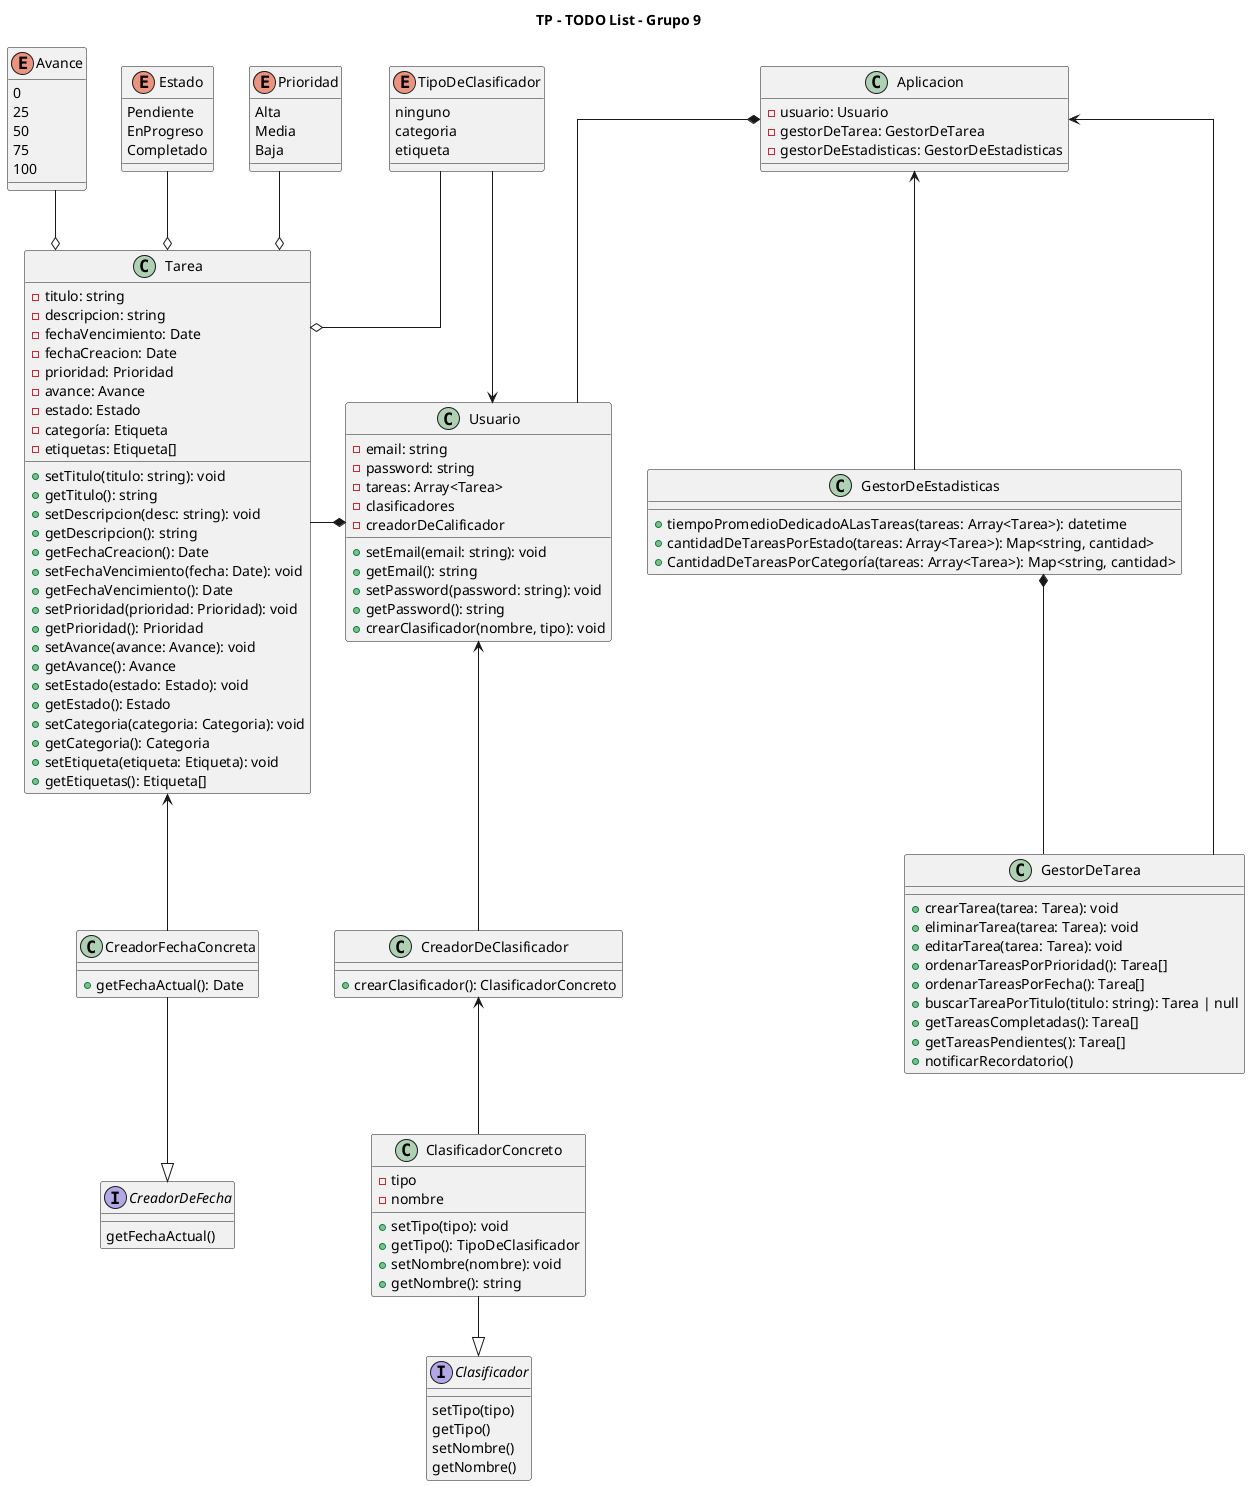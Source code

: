 @startuml ToDoList

title TP - TODO List - Grupo 9
skinparam lineType ortho

class Aplicacion{
    - usuario: Usuario
    - gestorDeTarea: GestorDeTarea
    - gestorDeEstadisticas: GestorDeEstadisticas
}

class GestorDeEstadisticas{
    + tiempoPromedioDedicadoALasTareas(tareas: Array<Tarea>): datetime
    + cantidadDeTareasPorEstado(tareas: Array<Tarea>): Map<string, cantidad>
    + CantidadDeTareasPorCategoría(tareas: Array<Tarea>): Map<string, cantidad>
}

class Usuario{
    - email: string
    - password: string
    - tareas: Array<Tarea>
    - clasificadores
    - creadorDeCalificador

    + setEmail(email: string): void
    + getEmail(): string
    + setPassword(password: string): void
    + getPassword(): string
    + crearClasificador(nombre, tipo): void
}

class CreadorFechaConcreta{
    + getFechaActual(): Date
}

class Tarea{
    - titulo: string
    - descripcion: string
    - fechaVencimiento: Date
    - fechaCreacion: Date
    - prioridad: Prioridad
    - avance: Avance
    - estado: Estado
    - categoría: Etiqueta
    - etiquetas: Etiqueta[]
    
    + setTitulo(titulo: string): void
    + getTitulo(): string
    + setDescripcion(desc: string): void
    + getDescripcion(): string
    + getFechaCreacion(): Date
    + setFechaVencimiento(fecha: Date): void
    + getFechaVencimiento(): Date
    + setPrioridad(prioridad: Prioridad): void
    + getPrioridad(): Prioridad
    + setAvance(avance: Avance): void
    + getAvance(): Avance
    + setEstado(estado: Estado): void
    + getEstado(): Estado
    + setCategoria(categoria: Categoria): void
    + getCategoria(): Categoria
    + setEtiqueta(etiqueta: Etiqueta): void
    + getEtiquetas(): Etiqueta[]
}

class ClasificadorConcreto{
    - tipo
    - nombre
    + setTipo(tipo): void
    + getTipo(): TipoDeClasificador
    + setNombre(nombre): void
    + getNombre(): string
}

class CreadorDeClasificador{
    + crearClasificador(): ClasificadorConcreto
}

interface Clasificador{
    setTipo(tipo)
    getTipo()
    setNombre()
    getNombre()
}

interface CreadorDeFecha{
    getFechaActual()    
}

ENUM Estado{
    Pendiente
    EnProgreso
    Completado
}

ENUM Avance{
    0
    25
    50
    75
    100
}

ENUM Prioridad{
    Alta
    Media
    Baja
}

ENUM TipoDeClasificador{
    ninguno
    categoria
    etiqueta
}

class GestorDeTarea{
    + crearTarea(tarea: Tarea): void
    + eliminarTarea(tarea: Tarea): void
    + editarTarea(tarea: Tarea): void
    + ordenarTareasPorPrioridad(): Tarea[]
    + ordenarTareasPorFecha(): Tarea[]
    + buscarTareaPorTitulo(titulo: string): Tarea | null
    + getTareasCompletadas(): Tarea[]
    + getTareasPendientes(): Tarea[]
    + notificarRecordatorio()
}

Aplicacion *-- Usuario
Aplicacion <-- GestorDeTarea
Aplicacion <-- GestorDeEstadisticas
GestorDeEstadisticas *-- GestorDeTarea
Tarea -right-* Usuario
Tarea o-up- Prioridad
Tarea o-up- Estado
Tarea o-up- Avance
Tarea o-up- TipoDeClasificador
Tarea <-- CreadorFechaConcreta
Usuario <-- TipoDeClasificador
ClasificadorConcreto --|> Clasificador
CreadorDeClasificador <-- ClasificadorConcreto
Usuario <-- CreadorDeClasificador
CreadorFechaConcreta --|> CreadorDeFecha
@enduml